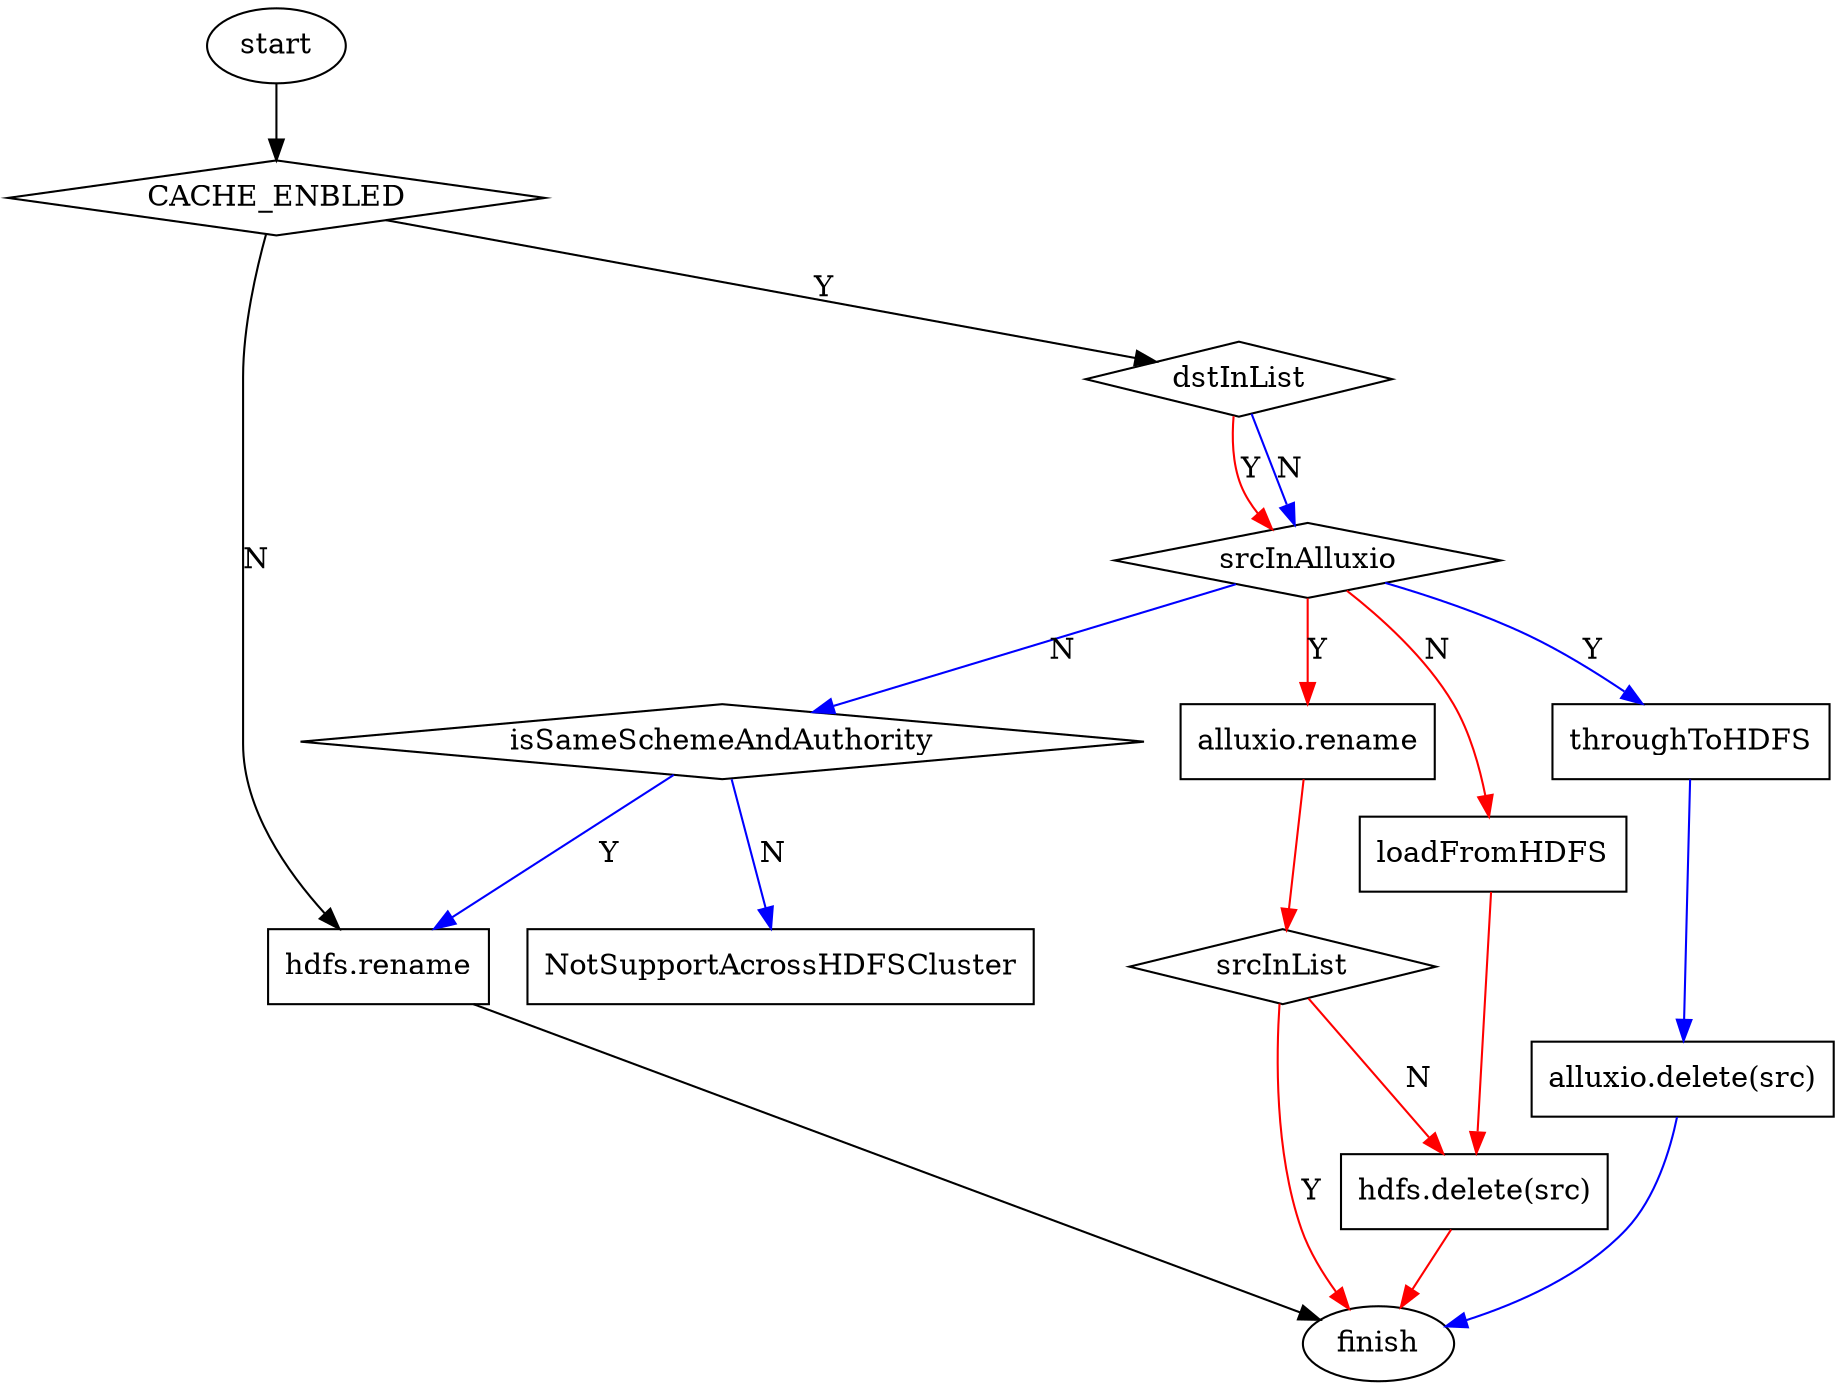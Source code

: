 digraph rename{
	CACHE_ENBLED[shape=diamond];
	start[shape=ellipse];
	finish[shape=ellipse];
	isSameSchemeAndAuthority[shape = diamond, label = "isSameSchemeAndAuthority"];
	aRename[shape = box, label = "alluxio.rename"];
	hRename[shape = box, label = "hdfs.rename"];
	notSupport[shape = box, label = "NotSupportAcrossHDFSCluster"];
	srcInAlluxio[shape = diamond, label = "srcInAlluxio"];
	srcInList[shape = diamond, label = "srcInList"];
	dstInList[shape = diamond, label = "dstInList"];
	hDeleteSrc[shape = box, label = "hdfs.delete(src)"];
	aDeleteSrc[shape = box, label = "alluxio.delete(src)"];
	hLoad[shape = box, label = "loadFromHDFS"];
	aThrough[shape = box, label = "throughToHDFS"];

	start -> CACHE_ENBLED;
	CACHE_ENBLED -> hRename[label = "N"];
	CACHE_ENBLED -> dstInList[label = "Y"];
	dstInList -> srcInAlluxio[label = "Y", color = red];
	srcInAlluxio -> aRename[label = "Y", color = red];
	aRename -> srcInList[color = "red"];
	srcInList -> finish[label = "Y", color = red];
	srcInList -> hDeleteSrc[label = "N", color = red];
	srcInAlluxio -> hLoad[label = "N", color = red];
	hLoad -> hDeleteSrc[color = red];
	hDeleteSrc -> finish[color = red];
	dstInList -> srcInAlluxio[label = "N", color = blue];
	srcInAlluxio -> aThrough[label = "Y", color = blue];
	aThrough -> aDeleteSrc[color = blue];
	aDeleteSrc -> finish[color = blue];
	srcInAlluxio -> isSameSchemeAndAuthority[label = "N", color = blue];
	isSameSchemeAndAuthority -> hRename[label = "Y", color = blue];
	isSameSchemeAndAuthority -> notSupport[label = "N", color = blue];
	hRename -> finish;
}